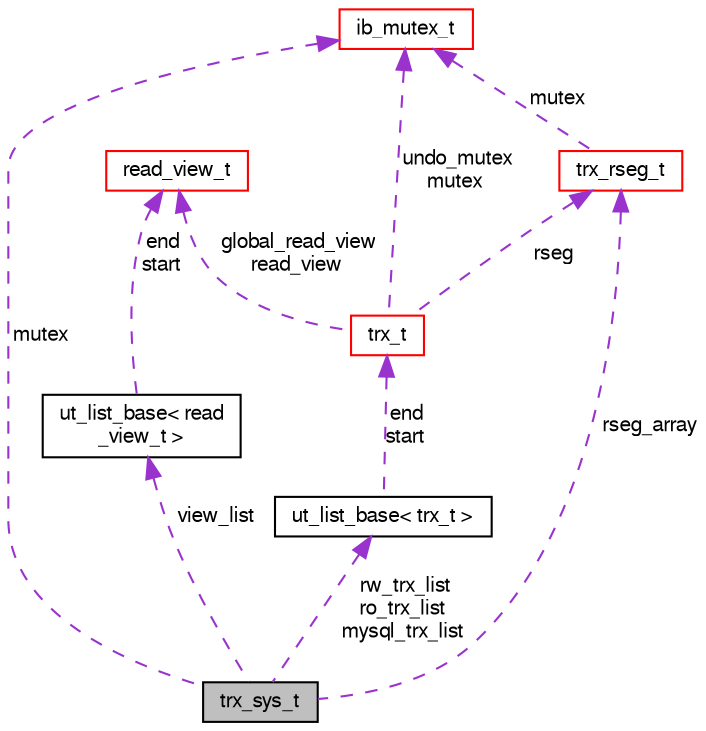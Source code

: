 digraph "trx_sys_t"
{
  bgcolor="transparent";
  edge [fontname="FreeSans",fontsize="10",labelfontname="FreeSans",labelfontsize="10"];
  node [fontname="FreeSans",fontsize="10",shape=record];
  Node1 [label="trx_sys_t",height=0.2,width=0.4,color="black", fillcolor="grey75", style="filled" fontcolor="black"];
  Node2 -> Node1 [dir="back",color="darkorchid3",fontsize="10",style="dashed",label=" view_list" ,fontname="FreeSans"];
  Node2 [label="ut_list_base\< read\l_view_t \>",height=0.2,width=0.4,color="black",URL="$structut__list__base.html"];
  Node3 -> Node2 [dir="back",color="darkorchid3",fontsize="10",style="dashed",label=" end\nstart" ,fontname="FreeSans"];
  Node3 [label="read_view_t",height=0.2,width=0.4,color="red",URL="$structread__view__t.html"];
  Node4 -> Node1 [dir="back",color="darkorchid3",fontsize="10",style="dashed",label=" rw_trx_list\nro_trx_list\nmysql_trx_list" ,fontname="FreeSans"];
  Node4 [label="ut_list_base\< trx_t \>",height=0.2,width=0.4,color="black",URL="$structut__list__base.html"];
  Node5 -> Node4 [dir="back",color="darkorchid3",fontsize="10",style="dashed",label=" end\nstart" ,fontname="FreeSans"];
  Node5 [label="trx_t",height=0.2,width=0.4,color="red",URL="$structtrx__t.html"];
  Node6 -> Node5 [dir="back",color="darkorchid3",fontsize="10",style="dashed",label=" undo_mutex\nmutex" ,fontname="FreeSans"];
  Node6 [label="ib_mutex_t",height=0.2,width=0.4,color="red",URL="$structib__mutex__t.html"];
  Node7 -> Node5 [dir="back",color="darkorchid3",fontsize="10",style="dashed",label=" rseg" ,fontname="FreeSans"];
  Node7 [label="trx_rseg_t",height=0.2,width=0.4,color="red",URL="$structtrx__rseg__t.html"];
  Node6 -> Node7 [dir="back",color="darkorchid3",fontsize="10",style="dashed",label=" mutex" ,fontname="FreeSans"];
  Node3 -> Node5 [dir="back",color="darkorchid3",fontsize="10",style="dashed",label=" global_read_view\nread_view" ,fontname="FreeSans"];
  Node6 -> Node1 [dir="back",color="darkorchid3",fontsize="10",style="dashed",label=" mutex" ,fontname="FreeSans"];
  Node7 -> Node1 [dir="back",color="darkorchid3",fontsize="10",style="dashed",label=" rseg_array" ,fontname="FreeSans"];
}
